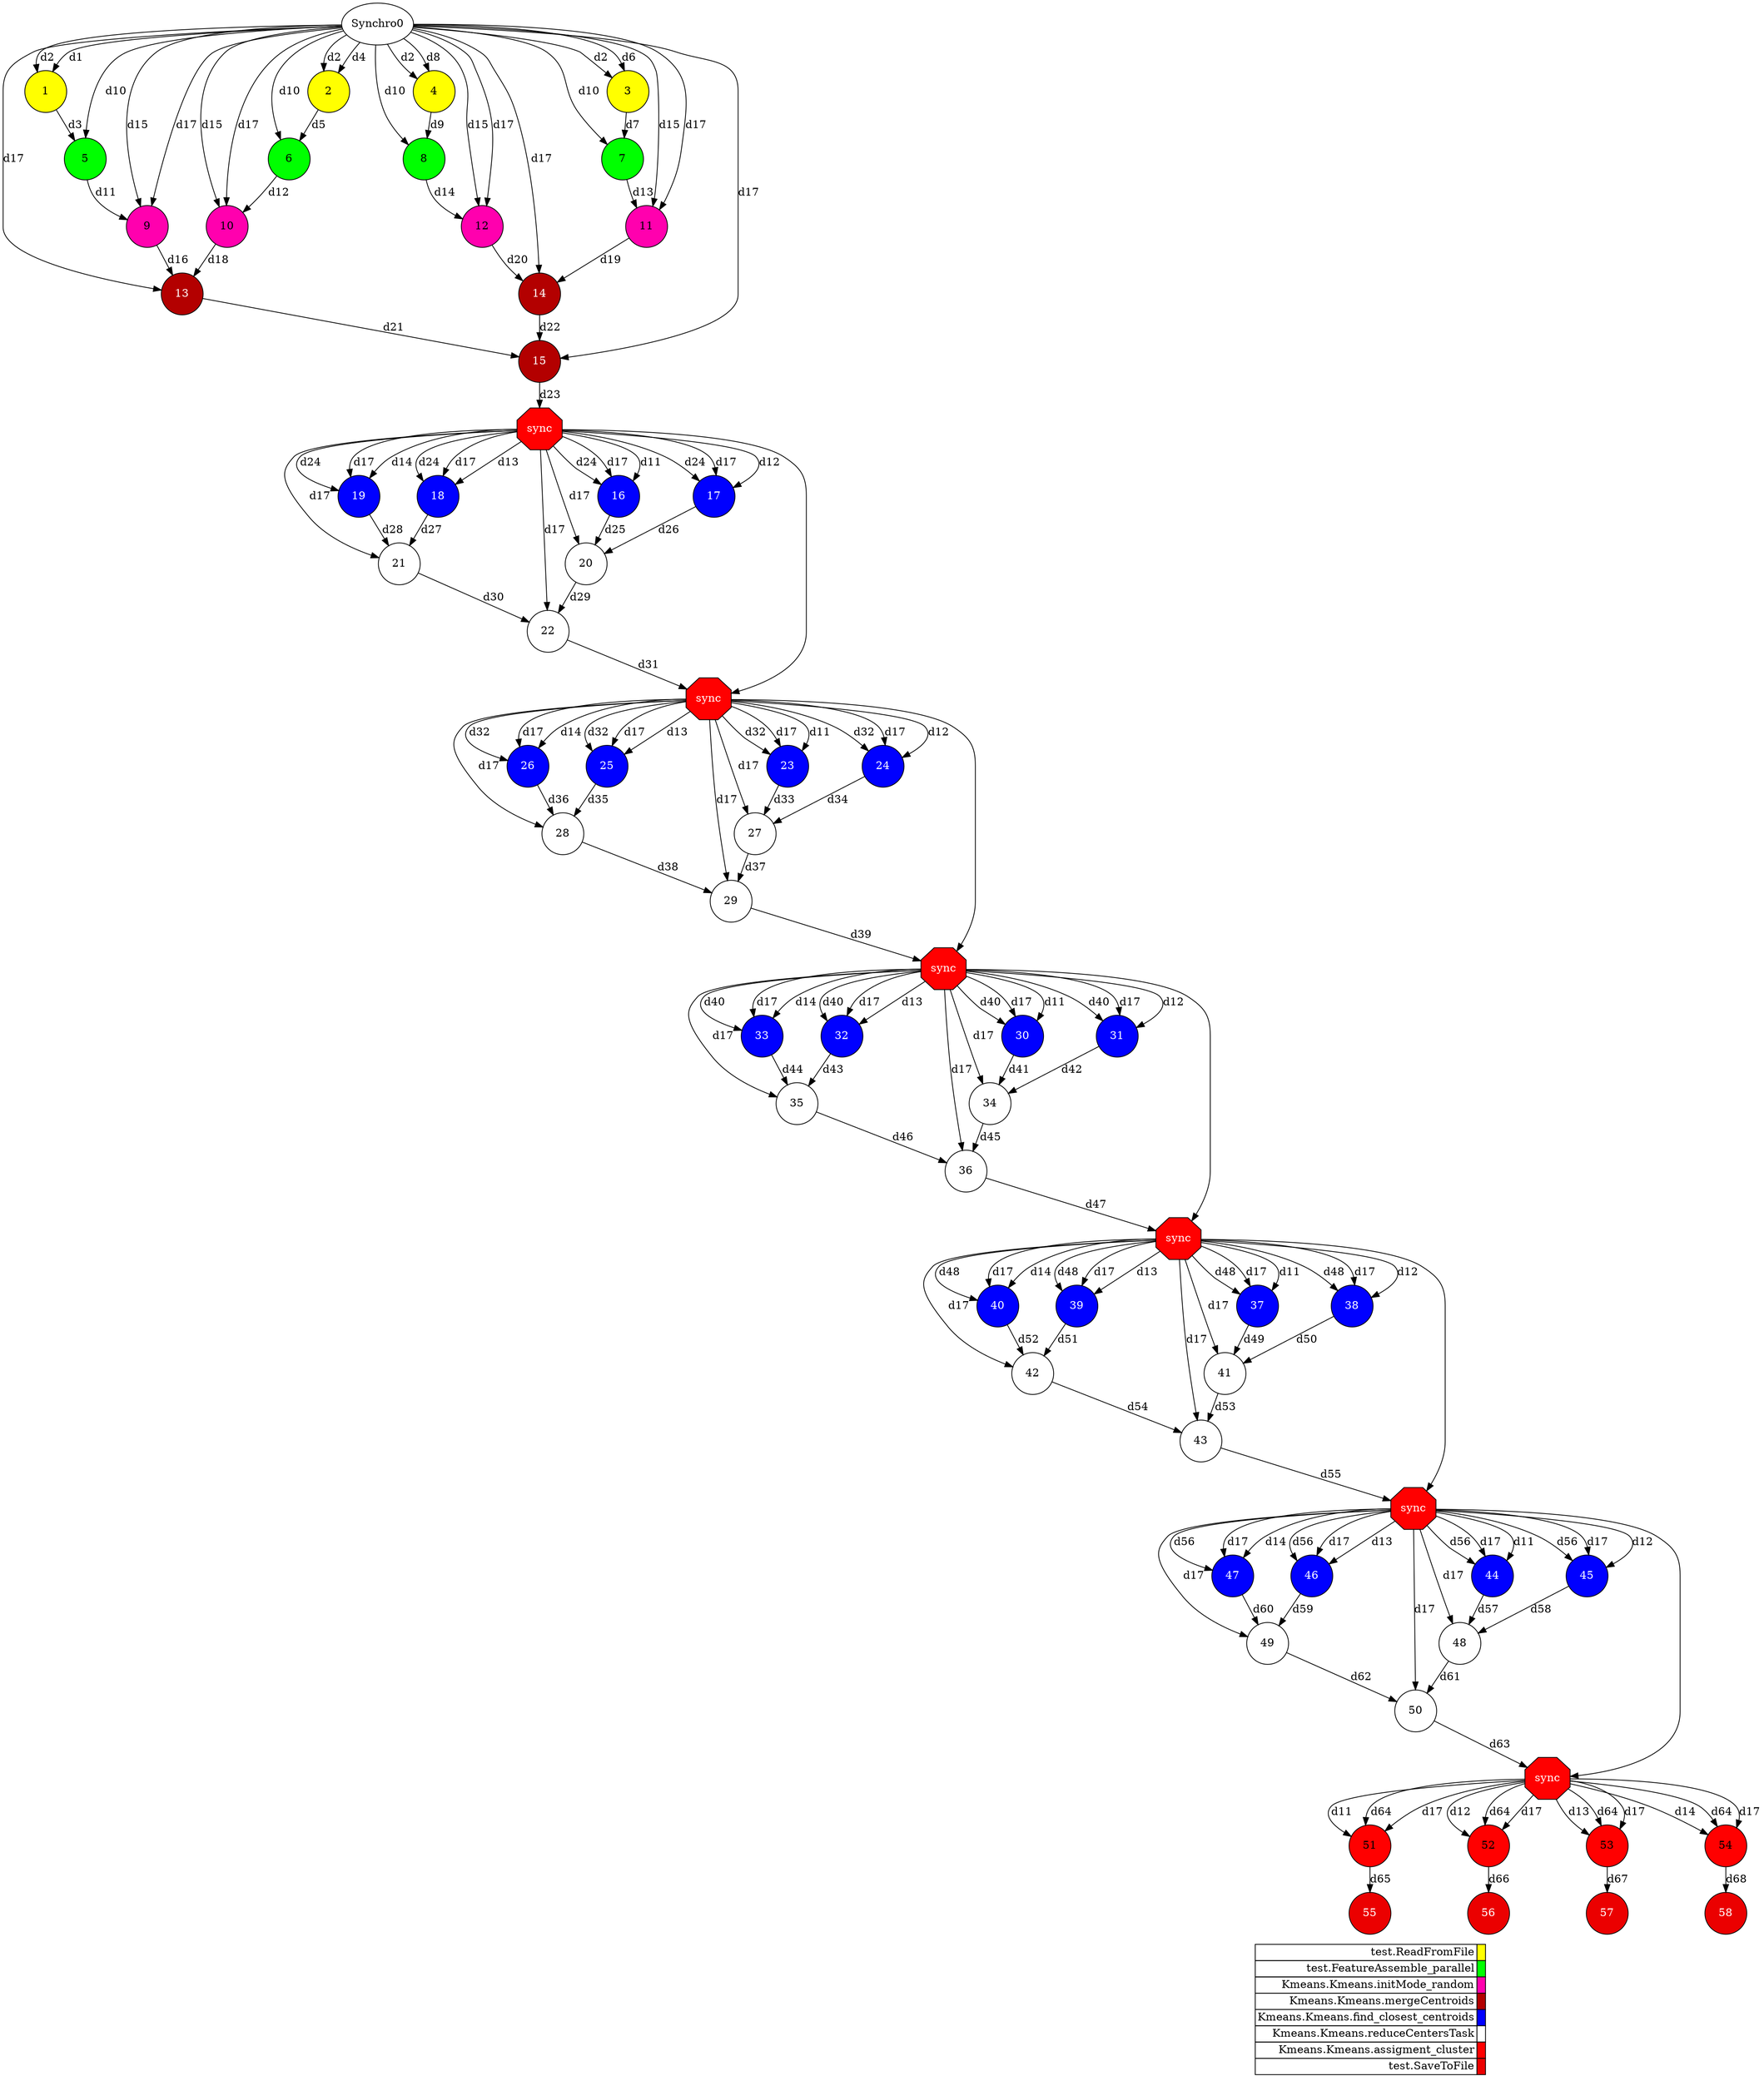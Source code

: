 digraph {
  rankdir=TB;
  labeljust="l";
  subgraph dependence_graph {
    ranksep=0.20;
    node[height=0.75];

1[shape=circle, style=filled fillcolor="#ffff00" fontcolor="#000000"];
Synchro0 -> 1[ label="d1" ];
Synchro0 -> 1[ label="d2" ];
2[shape=circle, style=filled fillcolor="#ffff00" fontcolor="#000000"];
Synchro0 -> 2[ label="d4" ];
Synchro0 -> 2[ label="d2" ];
3[shape=circle, style=filled fillcolor="#ffff00" fontcolor="#000000"];
Synchro0 -> 3[ label="d6" ];
Synchro0 -> 3[ label="d2" ];
4[shape=circle, style=filled fillcolor="#ffff00" fontcolor="#000000"];
Synchro0 -> 4[ label="d8" ];
Synchro0 -> 4[ label="d2" ];
5[shape=circle, style=filled fillcolor="#00ff00" fontcolor="#000000"];
1 -> 5[ label="d3" ];
Synchro0 -> 5[ label="d10" ];
6[shape=circle, style=filled fillcolor="#00ff00" fontcolor="#000000"];
2 -> 6[ label="d5" ];
Synchro0 -> 6[ label="d10" ];
7[shape=circle, style=filled fillcolor="#00ff00" fontcolor="#000000"];
3 -> 7[ label="d7" ];
Synchro0 -> 7[ label="d10" ];
8[shape=circle, style=filled fillcolor="#00ff00" fontcolor="#000000"];
4 -> 8[ label="d9" ];
Synchro0 -> 8[ label="d10" ];
9[shape=circle, style=filled fillcolor="#ff00ae" fontcolor="#000000"];
5 -> 9[ label="d11" ];
Synchro0 -> 9[ label="d15" ];
Synchro0 -> 9[ label="d17" ];
10[shape=circle, style=filled fillcolor="#ff00ae" fontcolor="#000000"];
6 -> 10[ label="d12" ];
Synchro0 -> 10[ label="d15" ];
Synchro0 -> 10[ label="d17" ];
11[shape=circle, style=filled fillcolor="#ff00ae" fontcolor="#000000"];
7 -> 11[ label="d13" ];
Synchro0 -> 11[ label="d15" ];
Synchro0 -> 11[ label="d17" ];
12[shape=circle, style=filled fillcolor="#ff00ae" fontcolor="#000000"];
8 -> 12[ label="d14" ];
Synchro0 -> 12[ label="d15" ];
Synchro0 -> 12[ label="d17" ];
13[shape=circle, style=filled fillcolor="#b30000" fontcolor="#ffffff"];
9 -> 13[ label="d16" ];
10 -> 13[ label="d18" ];
Synchro0 -> 13[ label="d17" ];
14[shape=circle, style=filled fillcolor="#b30000" fontcolor="#ffffff"];
11 -> 14[ label="d19" ];
12 -> 14[ label="d20" ];
Synchro0 -> 14[ label="d17" ];
15[shape=circle, style=filled fillcolor="#b30000" fontcolor="#ffffff"];
13 -> 15[ label="d21" ];
14 -> 15[ label="d22" ];
Synchro0 -> 15[ label="d17" ];
Synchro1[label="sync", shape=octagon, style=filled fillcolor="#ff0000" fontcolor="#FFFFFF"];
15 -> Synchro1[ label="d23" ];
16[shape=circle, style=filled fillcolor="#0000ff" fontcolor="#ffffff"];
Synchro1 -> 16[ label="d11" ];
Synchro1 -> 16[ label="d24" ];
Synchro1 -> 16[ label="d17" ];
17[shape=circle, style=filled fillcolor="#0000ff" fontcolor="#ffffff"];
Synchro1 -> 17[ label="d12" ];
Synchro1 -> 17[ label="d24" ];
Synchro1 -> 17[ label="d17" ];
18[shape=circle, style=filled fillcolor="#0000ff" fontcolor="#ffffff"];
Synchro1 -> 18[ label="d13" ];
Synchro1 -> 18[ label="d24" ];
Synchro1 -> 18[ label="d17" ];
19[shape=circle, style=filled fillcolor="#0000ff" fontcolor="#ffffff"];
Synchro1 -> 19[ label="d14" ];
Synchro1 -> 19[ label="d24" ];
Synchro1 -> 19[ label="d17" ];
20[shape=circle, style=filled fillcolor="#ffffff" fontcolor="#000000"];
16 -> 20[ label="d25" ];
17 -> 20[ label="d26" ];
Synchro1 -> 20[ label="d17" ];
21[shape=circle, style=filled fillcolor="#ffffff" fontcolor="#000000"];
18 -> 21[ label="d27" ];
19 -> 21[ label="d28" ];
Synchro1 -> 21[ label="d17" ];
22[shape=circle, style=filled fillcolor="#ffffff" fontcolor="#000000"];
20 -> 22[ label="d29" ];
21 -> 22[ label="d30" ];
Synchro1 -> 22[ label="d17" ];
Synchro2[label="sync", shape=octagon, style=filled fillcolor="#ff0000" fontcolor="#FFFFFF"];
Synchro1 -> Synchro2;
22 -> Synchro2[ label="d31" ];
23[shape=circle, style=filled fillcolor="#0000ff" fontcolor="#ffffff"];
Synchro2 -> 23[ label="d11" ];
Synchro2 -> 23[ label="d32" ];
Synchro2 -> 23[ label="d17" ];
24[shape=circle, style=filled fillcolor="#0000ff" fontcolor="#ffffff"];
Synchro2 -> 24[ label="d12" ];
Synchro2 -> 24[ label="d32" ];
Synchro2 -> 24[ label="d17" ];
25[shape=circle, style=filled fillcolor="#0000ff" fontcolor="#ffffff"];
Synchro2 -> 25[ label="d13" ];
Synchro2 -> 25[ label="d32" ];
Synchro2 -> 25[ label="d17" ];
26[shape=circle, style=filled fillcolor="#0000ff" fontcolor="#ffffff"];
Synchro2 -> 26[ label="d14" ];
Synchro2 -> 26[ label="d32" ];
Synchro2 -> 26[ label="d17" ];
27[shape=circle, style=filled fillcolor="#ffffff" fontcolor="#000000"];
23 -> 27[ label="d33" ];
24 -> 27[ label="d34" ];
Synchro2 -> 27[ label="d17" ];
28[shape=circle, style=filled fillcolor="#ffffff" fontcolor="#000000"];
25 -> 28[ label="d35" ];
26 -> 28[ label="d36" ];
Synchro2 -> 28[ label="d17" ];
29[shape=circle, style=filled fillcolor="#ffffff" fontcolor="#000000"];
27 -> 29[ label="d37" ];
28 -> 29[ label="d38" ];
Synchro2 -> 29[ label="d17" ];
Synchro3[label="sync", shape=octagon, style=filled fillcolor="#ff0000" fontcolor="#FFFFFF"];
Synchro2 -> Synchro3;
29 -> Synchro3[ label="d39" ];
30[shape=circle, style=filled fillcolor="#0000ff" fontcolor="#ffffff"];
Synchro3 -> 30[ label="d11" ];
Synchro3 -> 30[ label="d40" ];
Synchro3 -> 30[ label="d17" ];
31[shape=circle, style=filled fillcolor="#0000ff" fontcolor="#ffffff"];
Synchro3 -> 31[ label="d12" ];
Synchro3 -> 31[ label="d40" ];
Synchro3 -> 31[ label="d17" ];
32[shape=circle, style=filled fillcolor="#0000ff" fontcolor="#ffffff"];
Synchro3 -> 32[ label="d13" ];
Synchro3 -> 32[ label="d40" ];
Synchro3 -> 32[ label="d17" ];
33[shape=circle, style=filled fillcolor="#0000ff" fontcolor="#ffffff"];
Synchro3 -> 33[ label="d14" ];
Synchro3 -> 33[ label="d40" ];
Synchro3 -> 33[ label="d17" ];
34[shape=circle, style=filled fillcolor="#ffffff" fontcolor="#000000"];
30 -> 34[ label="d41" ];
31 -> 34[ label="d42" ];
Synchro3 -> 34[ label="d17" ];
35[shape=circle, style=filled fillcolor="#ffffff" fontcolor="#000000"];
32 -> 35[ label="d43" ];
33 -> 35[ label="d44" ];
Synchro3 -> 35[ label="d17" ];
36[shape=circle, style=filled fillcolor="#ffffff" fontcolor="#000000"];
34 -> 36[ label="d45" ];
35 -> 36[ label="d46" ];
Synchro3 -> 36[ label="d17" ];
Synchro4[label="sync", shape=octagon, style=filled fillcolor="#ff0000" fontcolor="#FFFFFF"];
Synchro3 -> Synchro4;
36 -> Synchro4[ label="d47" ];
37[shape=circle, style=filled fillcolor="#0000ff" fontcolor="#ffffff"];
Synchro4 -> 37[ label="d11" ];
Synchro4 -> 37[ label="d48" ];
Synchro4 -> 37[ label="d17" ];
38[shape=circle, style=filled fillcolor="#0000ff" fontcolor="#ffffff"];
Synchro4 -> 38[ label="d12" ];
Synchro4 -> 38[ label="d48" ];
Synchro4 -> 38[ label="d17" ];
39[shape=circle, style=filled fillcolor="#0000ff" fontcolor="#ffffff"];
Synchro4 -> 39[ label="d13" ];
Synchro4 -> 39[ label="d48" ];
Synchro4 -> 39[ label="d17" ];
40[shape=circle, style=filled fillcolor="#0000ff" fontcolor="#ffffff"];
Synchro4 -> 40[ label="d14" ];
Synchro4 -> 40[ label="d48" ];
Synchro4 -> 40[ label="d17" ];
41[shape=circle, style=filled fillcolor="#ffffff" fontcolor="#000000"];
37 -> 41[ label="d49" ];
38 -> 41[ label="d50" ];
Synchro4 -> 41[ label="d17" ];
42[shape=circle, style=filled fillcolor="#ffffff" fontcolor="#000000"];
39 -> 42[ label="d51" ];
40 -> 42[ label="d52" ];
Synchro4 -> 42[ label="d17" ];
43[shape=circle, style=filled fillcolor="#ffffff" fontcolor="#000000"];
41 -> 43[ label="d53" ];
42 -> 43[ label="d54" ];
Synchro4 -> 43[ label="d17" ];
Synchro5[label="sync", shape=octagon, style=filled fillcolor="#ff0000" fontcolor="#FFFFFF"];
Synchro4 -> Synchro5;
43 -> Synchro5[ label="d55" ];
44[shape=circle, style=filled fillcolor="#0000ff" fontcolor="#ffffff"];
Synchro5 -> 44[ label="d11" ];
Synchro5 -> 44[ label="d56" ];
Synchro5 -> 44[ label="d17" ];
45[shape=circle, style=filled fillcolor="#0000ff" fontcolor="#ffffff"];
Synchro5 -> 45[ label="d12" ];
Synchro5 -> 45[ label="d56" ];
Synchro5 -> 45[ label="d17" ];
46[shape=circle, style=filled fillcolor="#0000ff" fontcolor="#ffffff"];
Synchro5 -> 46[ label="d13" ];
Synchro5 -> 46[ label="d56" ];
Synchro5 -> 46[ label="d17" ];
47[shape=circle, style=filled fillcolor="#0000ff" fontcolor="#ffffff"];
Synchro5 -> 47[ label="d14" ];
Synchro5 -> 47[ label="d56" ];
Synchro5 -> 47[ label="d17" ];
48[shape=circle, style=filled fillcolor="#ffffff" fontcolor="#000000"];
44 -> 48[ label="d57" ];
45 -> 48[ label="d58" ];
Synchro5 -> 48[ label="d17" ];
49[shape=circle, style=filled fillcolor="#ffffff" fontcolor="#000000"];
46 -> 49[ label="d59" ];
47 -> 49[ label="d60" ];
Synchro5 -> 49[ label="d17" ];
50[shape=circle, style=filled fillcolor="#ffffff" fontcolor="#000000"];
48 -> 50[ label="d61" ];
49 -> 50[ label="d62" ];
Synchro5 -> 50[ label="d17" ];
Synchro6[label="sync", shape=octagon, style=filled fillcolor="#ff0000" fontcolor="#FFFFFF"];
Synchro5 -> Synchro6;
50 -> Synchro6[ label="d63" ];
51[shape=circle, style=filled fillcolor="#ff0000" fontcolor="#000000"];
Synchro6 -> 51[ label="d11" ];
Synchro6 -> 51[ label="d64" ];
Synchro6 -> 51[ label="d17" ];
52[shape=circle, style=filled fillcolor="#ff0000" fontcolor="#000000"];
Synchro6 -> 52[ label="d12" ];
Synchro6 -> 52[ label="d64" ];
Synchro6 -> 52[ label="d17" ];
53[shape=circle, style=filled fillcolor="#ff0000" fontcolor="#000000"];
Synchro6 -> 53[ label="d13" ];
Synchro6 -> 53[ label="d64" ];
Synchro6 -> 53[ label="d17" ];
54[shape=circle, style=filled fillcolor="#ff0000" fontcolor="#000000"];
Synchro6 -> 54[ label="d14" ];
Synchro6 -> 54[ label="d64" ];
Synchro6 -> 54[ label="d17" ];
55[shape=circle, style=filled fillcolor="#eb0000" fontcolor="#ffffff"];
51 -> 55[ label="d65" ];
56[shape=circle, style=filled fillcolor="#eb0000" fontcolor="#ffffff"];
52 -> 56[ label="d66" ];
57[shape=circle, style=filled fillcolor="#eb0000" fontcolor="#ffffff"];
53 -> 57[ label="d67" ];
58[shape=circle, style=filled fillcolor="#eb0000" fontcolor="#ffffff"];
54 -> 58[ label="d68" ];  }
  subgraph legend {
    rank=sink;
    node [shape=plaintext, height=0.75];
    ranksep=0.20;
    label = "Legend";
    key [label=<
      <table border="0" cellpadding="2" cellspacing="0" cellborder="1">
<tr>
<td align="right">test.ReadFromFile</td>
<td bgcolor="#ffff00">&nbsp;</td>
</tr>
<tr>
<td align="right">test.FeatureAssemble_parallel</td>
<td bgcolor="#00ff00">&nbsp;</td>
</tr>
<tr>
<td align="right">Kmeans.Kmeans.initMode_random</td>
<td bgcolor="#ff00ae">&nbsp;</td>
</tr>
<tr>
<td align="right">Kmeans.Kmeans.mergeCentroids</td>
<td bgcolor="#b30000">&nbsp;</td>
</tr>
<tr>
<td align="right">Kmeans.Kmeans.find_closest_centroids</td>
<td bgcolor="#0000ff">&nbsp;</td>
</tr>
<tr>
<td align="right">Kmeans.Kmeans.reduceCentersTask</td>
<td bgcolor="#ffffff">&nbsp;</td>
</tr>
<tr>
<td align="right">Kmeans.Kmeans.assigment_cluster</td>
<td bgcolor="#ff0000">&nbsp;</td>
</tr>
<tr>
<td align="right">test.SaveToFile</td>
<td bgcolor="#eb0000">&nbsp;</td>
</tr>
      </table>
    >]
  }
}
